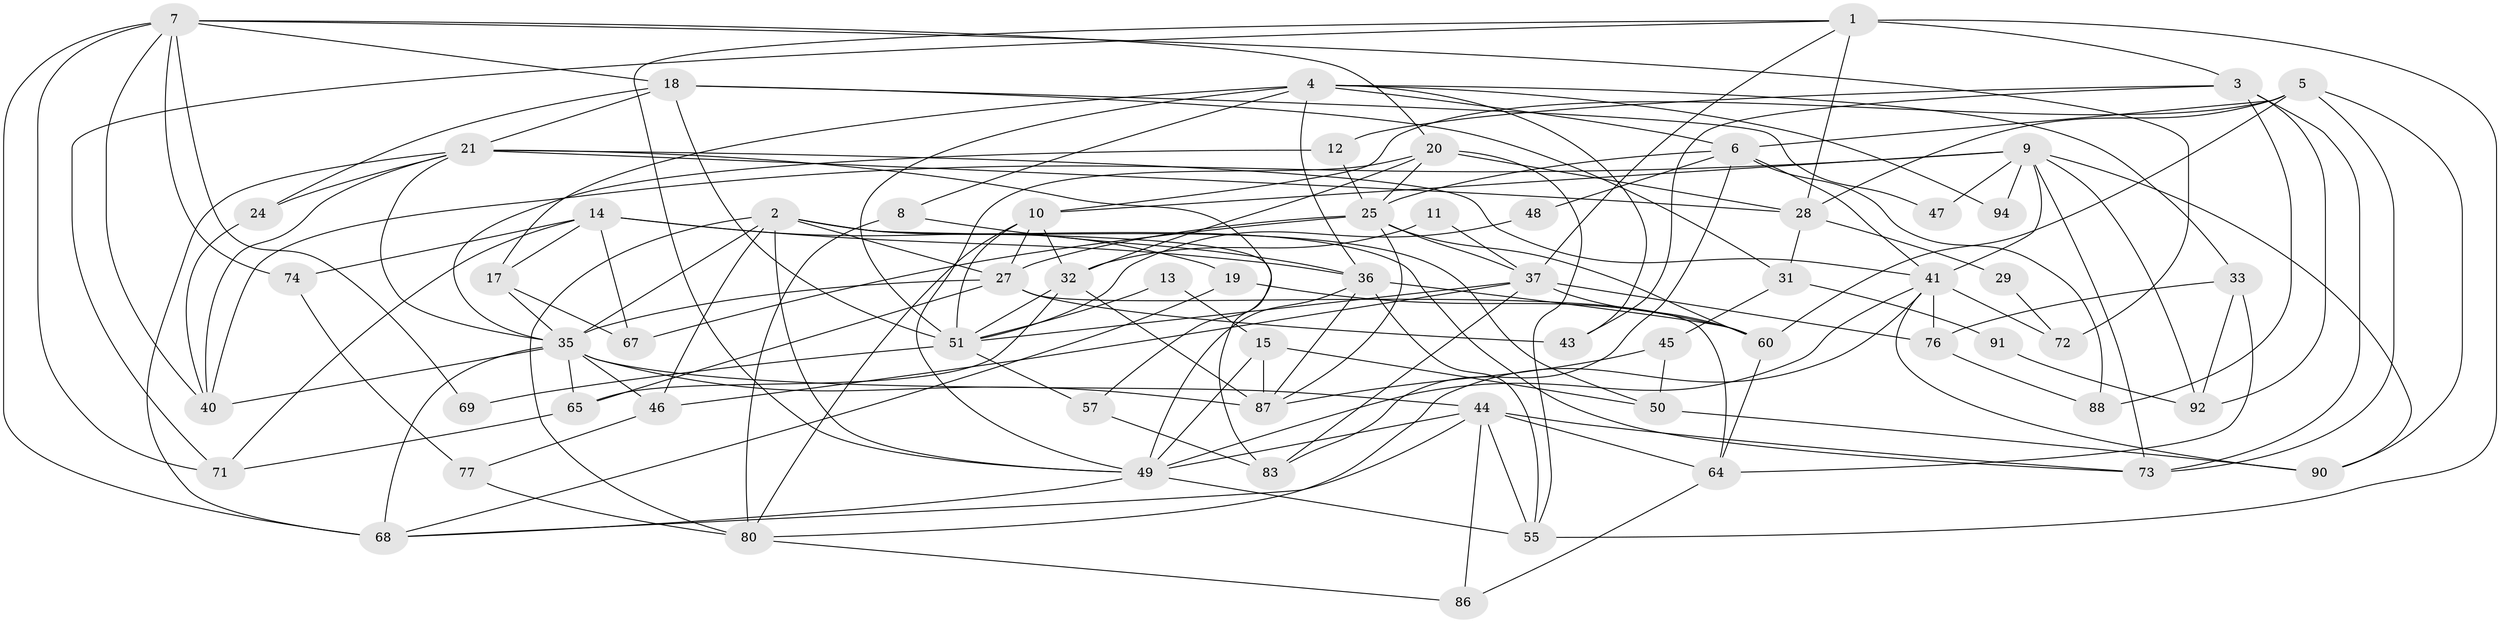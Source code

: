 // original degree distribution, {5: 0.17, 4: 0.29, 6: 0.12, 2: 0.13, 3: 0.26, 9: 0.01, 7: 0.02}
// Generated by graph-tools (version 1.1) at 2025/11/02/21/25 10:11:14]
// undirected, 65 vertices, 161 edges
graph export_dot {
graph [start="1"]
  node [color=gray90,style=filled];
  1 [super="+30"];
  2 [super="+23"];
  3 [super="+84"];
  4 [super="+39"];
  5;
  6 [super="+54"];
  7 [super="+16"];
  8;
  9 [super="+34"];
  10 [super="+22"];
  11;
  12;
  13;
  14 [super="+93"];
  15;
  17;
  18 [super="+79"];
  19;
  20 [super="+26"];
  21 [super="+62"];
  24;
  25 [super="+61"];
  27 [super="+63"];
  28 [super="+52"];
  29;
  31 [super="+70"];
  32 [super="+58"];
  33 [super="+53"];
  35 [super="+38"];
  36 [super="+100"];
  37 [super="+42"];
  40;
  41 [super="+75"];
  43;
  44 [super="+66"];
  45;
  46 [super="+96"];
  47 [super="+56"];
  48;
  49 [super="+59"];
  50;
  51 [super="+82"];
  55 [super="+97"];
  57 [super="+85"];
  60 [super="+89"];
  64 [super="+95"];
  65;
  67;
  68 [super="+78"];
  69;
  71;
  72;
  73;
  74;
  76 [super="+81"];
  77;
  80 [super="+98"];
  83;
  86;
  87 [super="+99"];
  88;
  90;
  91;
  92;
  94;
  1 -- 71;
  1 -- 37;
  1 -- 49;
  1 -- 3;
  1 -- 28 [weight=2];
  1 -- 55;
  2 -- 83;
  2 -- 49;
  2 -- 80;
  2 -- 50;
  2 -- 73;
  2 -- 46;
  2 -- 35;
  2 -- 27;
  3 -- 88;
  3 -- 43;
  3 -- 73;
  3 -- 12;
  3 -- 92;
  4 -- 17;
  4 -- 43;
  4 -- 94;
  4 -- 33;
  4 -- 8;
  4 -- 36;
  4 -- 6;
  4 -- 51;
  5 -- 90;
  5 -- 10;
  5 -- 73;
  5 -- 28;
  5 -- 6;
  5 -- 60;
  6 -- 83;
  6 -- 48;
  6 -- 88;
  6 -- 25;
  6 -- 41;
  7 -- 71;
  7 -- 68 [weight=2];
  7 -- 69;
  7 -- 40;
  7 -- 74;
  7 -- 72;
  7 -- 18;
  7 -- 20;
  8 -- 36;
  8 -- 80;
  9 -- 73;
  9 -- 90;
  9 -- 41;
  9 -- 47;
  9 -- 94;
  9 -- 40;
  9 -- 10;
  9 -- 92;
  10 -- 80;
  10 -- 27;
  10 -- 32;
  10 -- 51;
  11 -- 32;
  11 -- 37;
  12 -- 25;
  12 -- 35;
  13 -- 15;
  13 -- 51;
  14 -- 71;
  14 -- 17;
  14 -- 67;
  14 -- 19;
  14 -- 74;
  14 -- 36;
  15 -- 87 [weight=2];
  15 -- 50;
  15 -- 49;
  17 -- 35;
  17 -- 67;
  18 -- 24;
  18 -- 51;
  18 -- 21;
  18 -- 31;
  18 -- 47;
  19 -- 60;
  19 -- 68;
  20 -- 28;
  20 -- 32;
  20 -- 49;
  20 -- 25;
  20 -- 55;
  21 -- 35;
  21 -- 40;
  21 -- 24;
  21 -- 28;
  21 -- 68;
  21 -- 57;
  21 -- 41;
  24 -- 40;
  25 -- 37;
  25 -- 87;
  25 -- 67;
  25 -- 27;
  25 -- 60;
  27 -- 65;
  27 -- 43;
  27 -- 35;
  27 -- 64;
  28 -- 29;
  28 -- 31;
  29 -- 72;
  31 -- 45;
  31 -- 91;
  32 -- 65;
  32 -- 51;
  32 -- 87;
  33 -- 92;
  33 -- 64;
  33 -- 76;
  35 -- 68;
  35 -- 65;
  35 -- 40;
  35 -- 44;
  35 -- 87;
  35 -- 46;
  36 -- 87;
  36 -- 49;
  36 -- 60;
  36 -- 55;
  37 -- 46;
  37 -- 51;
  37 -- 83;
  37 -- 76;
  37 -- 60;
  41 -- 72;
  41 -- 76;
  41 -- 80;
  41 -- 49;
  41 -- 90;
  44 -- 68;
  44 -- 64;
  44 -- 49;
  44 -- 86;
  44 -- 73;
  44 -- 55;
  45 -- 50;
  45 -- 87;
  46 -- 77;
  48 -- 51;
  49 -- 68;
  49 -- 55;
  50 -- 90;
  51 -- 57;
  51 -- 69;
  57 -- 83;
  60 -- 64;
  64 -- 86;
  65 -- 71;
  74 -- 77;
  76 -- 88;
  77 -- 80;
  80 -- 86;
  91 -- 92;
}
